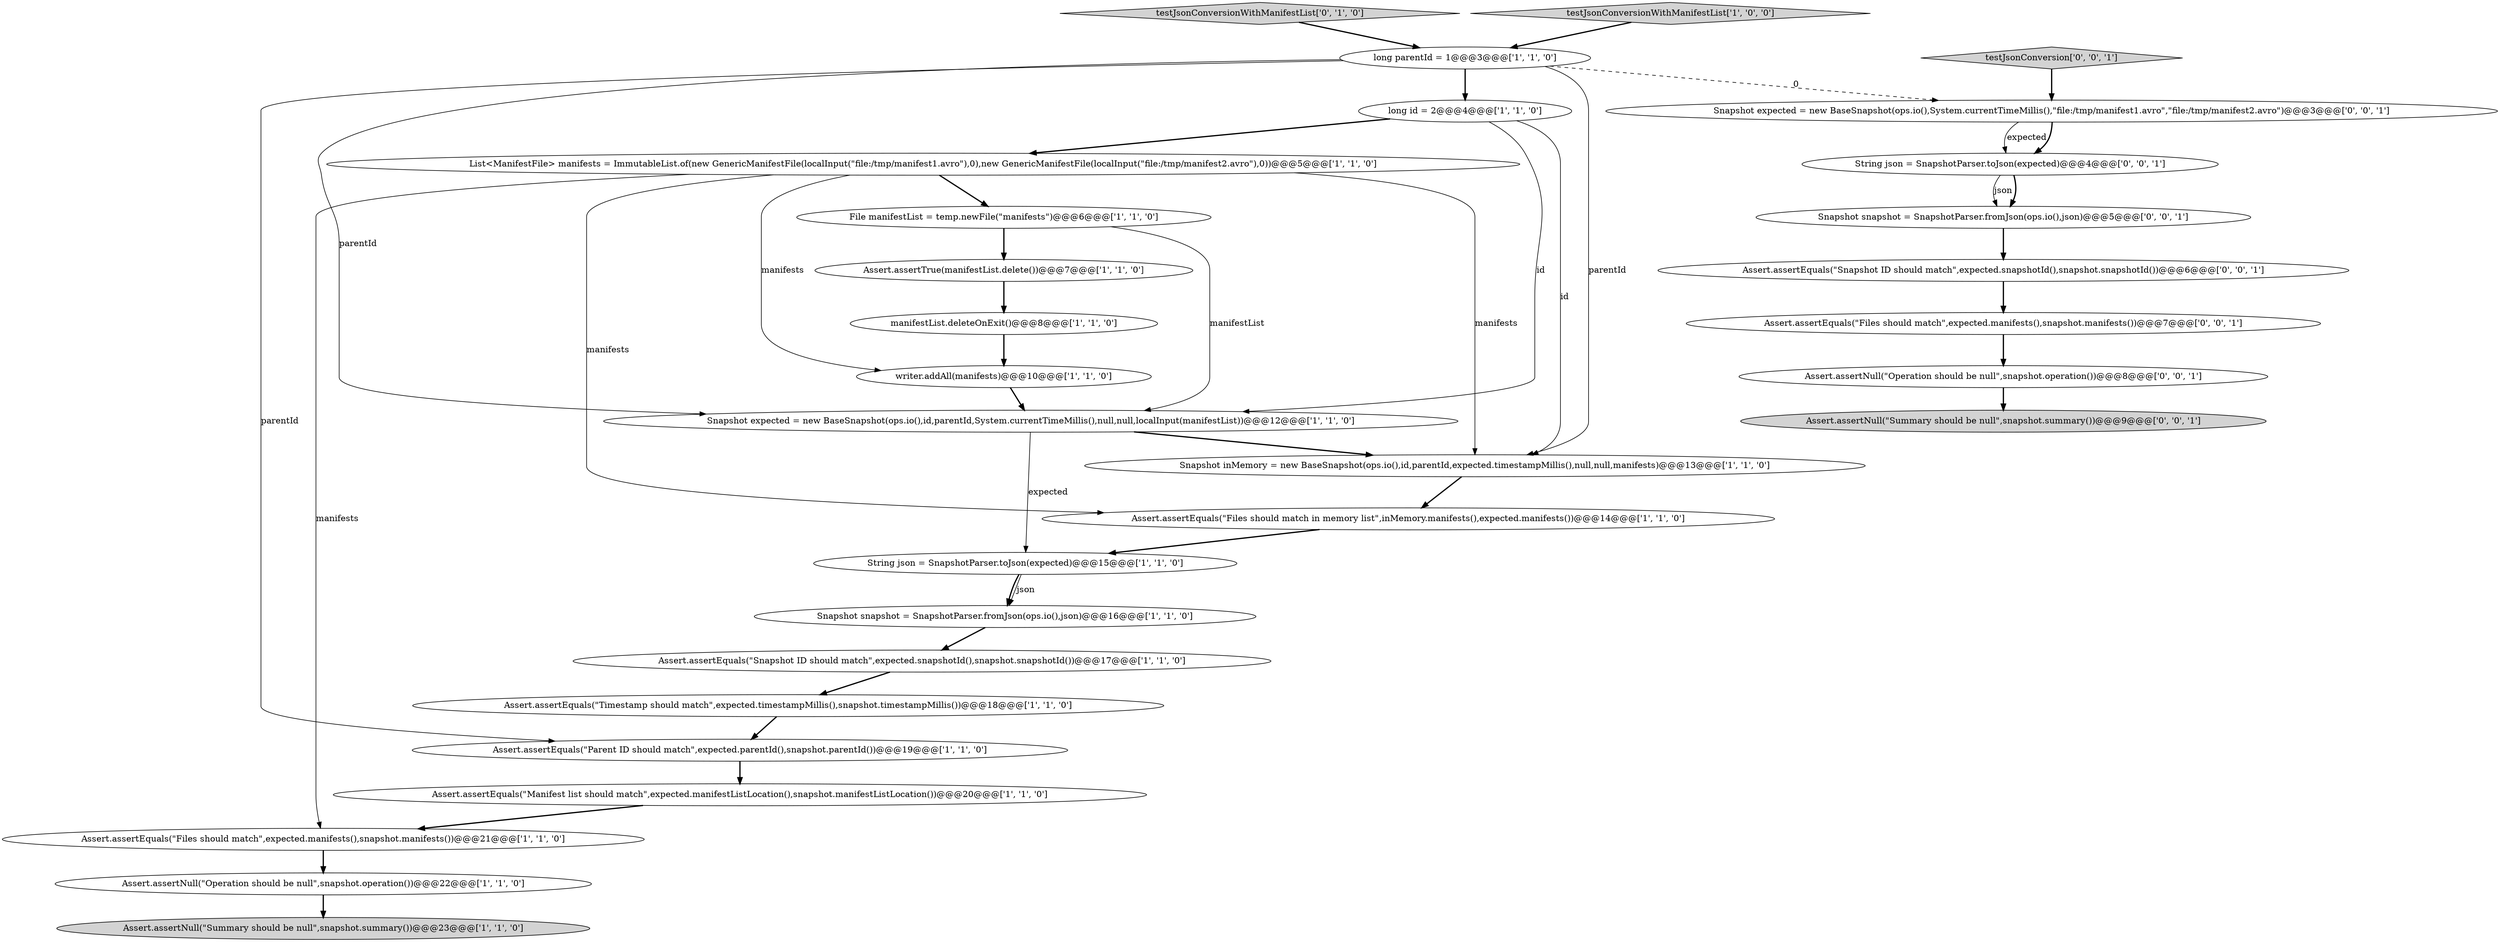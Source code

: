 digraph {
18 [style = filled, label = "File manifestList = temp.newFile(\"manifests\")@@@6@@@['1', '1', '0']", fillcolor = white, shape = ellipse image = "AAA0AAABBB1BBB"];
6 [style = filled, label = "Assert.assertEquals(\"Parent ID should match\",expected.parentId(),snapshot.parentId())@@@19@@@['1', '1', '0']", fillcolor = white, shape = ellipse image = "AAA0AAABBB1BBB"];
24 [style = filled, label = "Assert.assertEquals(\"Snapshot ID should match\",expected.snapshotId(),snapshot.snapshotId())@@@6@@@['0', '0', '1']", fillcolor = white, shape = ellipse image = "AAA0AAABBB3BBB"];
16 [style = filled, label = "long parentId = 1@@@3@@@['1', '1', '0']", fillcolor = white, shape = ellipse image = "AAA0AAABBB1BBB"];
10 [style = filled, label = "long id = 2@@@4@@@['1', '1', '0']", fillcolor = white, shape = ellipse image = "AAA0AAABBB1BBB"];
23 [style = filled, label = "Snapshot snapshot = SnapshotParser.fromJson(ops.io(),json)@@@5@@@['0', '0', '1']", fillcolor = white, shape = ellipse image = "AAA0AAABBB3BBB"];
5 [style = filled, label = "Assert.assertEquals(\"Timestamp should match\",expected.timestampMillis(),snapshot.timestampMillis())@@@18@@@['1', '1', '0']", fillcolor = white, shape = ellipse image = "AAA0AAABBB1BBB"];
9 [style = filled, label = "Assert.assertEquals(\"Manifest list should match\",expected.manifestListLocation(),snapshot.manifestListLocation())@@@20@@@['1', '1', '0']", fillcolor = white, shape = ellipse image = "AAA0AAABBB1BBB"];
8 [style = filled, label = "Assert.assertNull(\"Operation should be null\",snapshot.operation())@@@22@@@['1', '1', '0']", fillcolor = white, shape = ellipse image = "AAA0AAABBB1BBB"];
12 [style = filled, label = "Assert.assertEquals(\"Files should match in memory list\",inMemory.manifests(),expected.manifests())@@@14@@@['1', '1', '0']", fillcolor = white, shape = ellipse image = "AAA0AAABBB1BBB"];
2 [style = filled, label = "String json = SnapshotParser.toJson(expected)@@@15@@@['1', '1', '0']", fillcolor = white, shape = ellipse image = "AAA0AAABBB1BBB"];
25 [style = filled, label = "Assert.assertEquals(\"Files should match\",expected.manifests(),snapshot.manifests())@@@7@@@['0', '0', '1']", fillcolor = white, shape = ellipse image = "AAA0AAABBB3BBB"];
11 [style = filled, label = "writer.addAll(manifests)@@@10@@@['1', '1', '0']", fillcolor = white, shape = ellipse image = "AAA0AAABBB1BBB"];
19 [style = filled, label = "Assert.assertNull(\"Summary should be null\",snapshot.summary())@@@23@@@['1', '1', '0']", fillcolor = lightgray, shape = ellipse image = "AAA0AAABBB1BBB"];
1 [style = filled, label = "Snapshot inMemory = new BaseSnapshot(ops.io(),id,parentId,expected.timestampMillis(),null,null,manifests)@@@13@@@['1', '1', '0']", fillcolor = white, shape = ellipse image = "AAA0AAABBB1BBB"];
3 [style = filled, label = "Snapshot snapshot = SnapshotParser.fromJson(ops.io(),json)@@@16@@@['1', '1', '0']", fillcolor = white, shape = ellipse image = "AAA0AAABBB1BBB"];
17 [style = filled, label = "Assert.assertEquals(\"Snapshot ID should match\",expected.snapshotId(),snapshot.snapshotId())@@@17@@@['1', '1', '0']", fillcolor = white, shape = ellipse image = "AAA0AAABBB1BBB"];
20 [style = filled, label = "testJsonConversionWithManifestList['0', '1', '0']", fillcolor = lightgray, shape = diamond image = "AAA0AAABBB2BBB"];
27 [style = filled, label = "Assert.assertNull(\"Operation should be null\",snapshot.operation())@@@8@@@['0', '0', '1']", fillcolor = white, shape = ellipse image = "AAA0AAABBB3BBB"];
26 [style = filled, label = "testJsonConversion['0', '0', '1']", fillcolor = lightgray, shape = diamond image = "AAA0AAABBB3BBB"];
7 [style = filled, label = "Assert.assertTrue(manifestList.delete())@@@7@@@['1', '1', '0']", fillcolor = white, shape = ellipse image = "AAA0AAABBB1BBB"];
4 [style = filled, label = "Assert.assertEquals(\"Files should match\",expected.manifests(),snapshot.manifests())@@@21@@@['1', '1', '0']", fillcolor = white, shape = ellipse image = "AAA0AAABBB1BBB"];
21 [style = filled, label = "Snapshot expected = new BaseSnapshot(ops.io(),System.currentTimeMillis(),\"file:/tmp/manifest1.avro\",\"file:/tmp/manifest2.avro\")@@@3@@@['0', '0', '1']", fillcolor = white, shape = ellipse image = "AAA0AAABBB3BBB"];
0 [style = filled, label = "List<ManifestFile> manifests = ImmutableList.of(new GenericManifestFile(localInput(\"file:/tmp/manifest1.avro\"),0),new GenericManifestFile(localInput(\"file:/tmp/manifest2.avro\"),0))@@@5@@@['1', '1', '0']", fillcolor = white, shape = ellipse image = "AAA0AAABBB1BBB"];
22 [style = filled, label = "Assert.assertNull(\"Summary should be null\",snapshot.summary())@@@9@@@['0', '0', '1']", fillcolor = lightgray, shape = ellipse image = "AAA0AAABBB3BBB"];
28 [style = filled, label = "String json = SnapshotParser.toJson(expected)@@@4@@@['0', '0', '1']", fillcolor = white, shape = ellipse image = "AAA0AAABBB3BBB"];
15 [style = filled, label = "testJsonConversionWithManifestList['1', '0', '0']", fillcolor = lightgray, shape = diamond image = "AAA0AAABBB1BBB"];
14 [style = filled, label = "manifestList.deleteOnExit()@@@8@@@['1', '1', '0']", fillcolor = white, shape = ellipse image = "AAA0AAABBB1BBB"];
13 [style = filled, label = "Snapshot expected = new BaseSnapshot(ops.io(),id,parentId,System.currentTimeMillis(),null,null,localInput(manifestList))@@@12@@@['1', '1', '0']", fillcolor = white, shape = ellipse image = "AAA0AAABBB1BBB"];
13->2 [style = solid, label="expected"];
26->21 [style = bold, label=""];
21->28 [style = solid, label="expected"];
9->4 [style = bold, label=""];
20->16 [style = bold, label=""];
23->24 [style = bold, label=""];
1->12 [style = bold, label=""];
12->2 [style = bold, label=""];
0->4 [style = solid, label="manifests"];
28->23 [style = bold, label=""];
4->8 [style = bold, label=""];
0->12 [style = solid, label="manifests"];
14->11 [style = bold, label=""];
10->0 [style = bold, label=""];
0->1 [style = solid, label="manifests"];
16->10 [style = bold, label=""];
27->22 [style = bold, label=""];
16->1 [style = solid, label="parentId"];
16->6 [style = solid, label="parentId"];
2->3 [style = bold, label=""];
7->14 [style = bold, label=""];
6->9 [style = bold, label=""];
16->13 [style = solid, label="parentId"];
0->11 [style = solid, label="manifests"];
3->17 [style = bold, label=""];
15->16 [style = bold, label=""];
11->13 [style = bold, label=""];
2->3 [style = solid, label="json"];
13->1 [style = bold, label=""];
10->13 [style = solid, label="id"];
24->25 [style = bold, label=""];
10->1 [style = solid, label="id"];
28->23 [style = solid, label="json"];
25->27 [style = bold, label=""];
16->21 [style = dashed, label="0"];
18->13 [style = solid, label="manifestList"];
0->18 [style = bold, label=""];
17->5 [style = bold, label=""];
21->28 [style = bold, label=""];
5->6 [style = bold, label=""];
8->19 [style = bold, label=""];
18->7 [style = bold, label=""];
}
